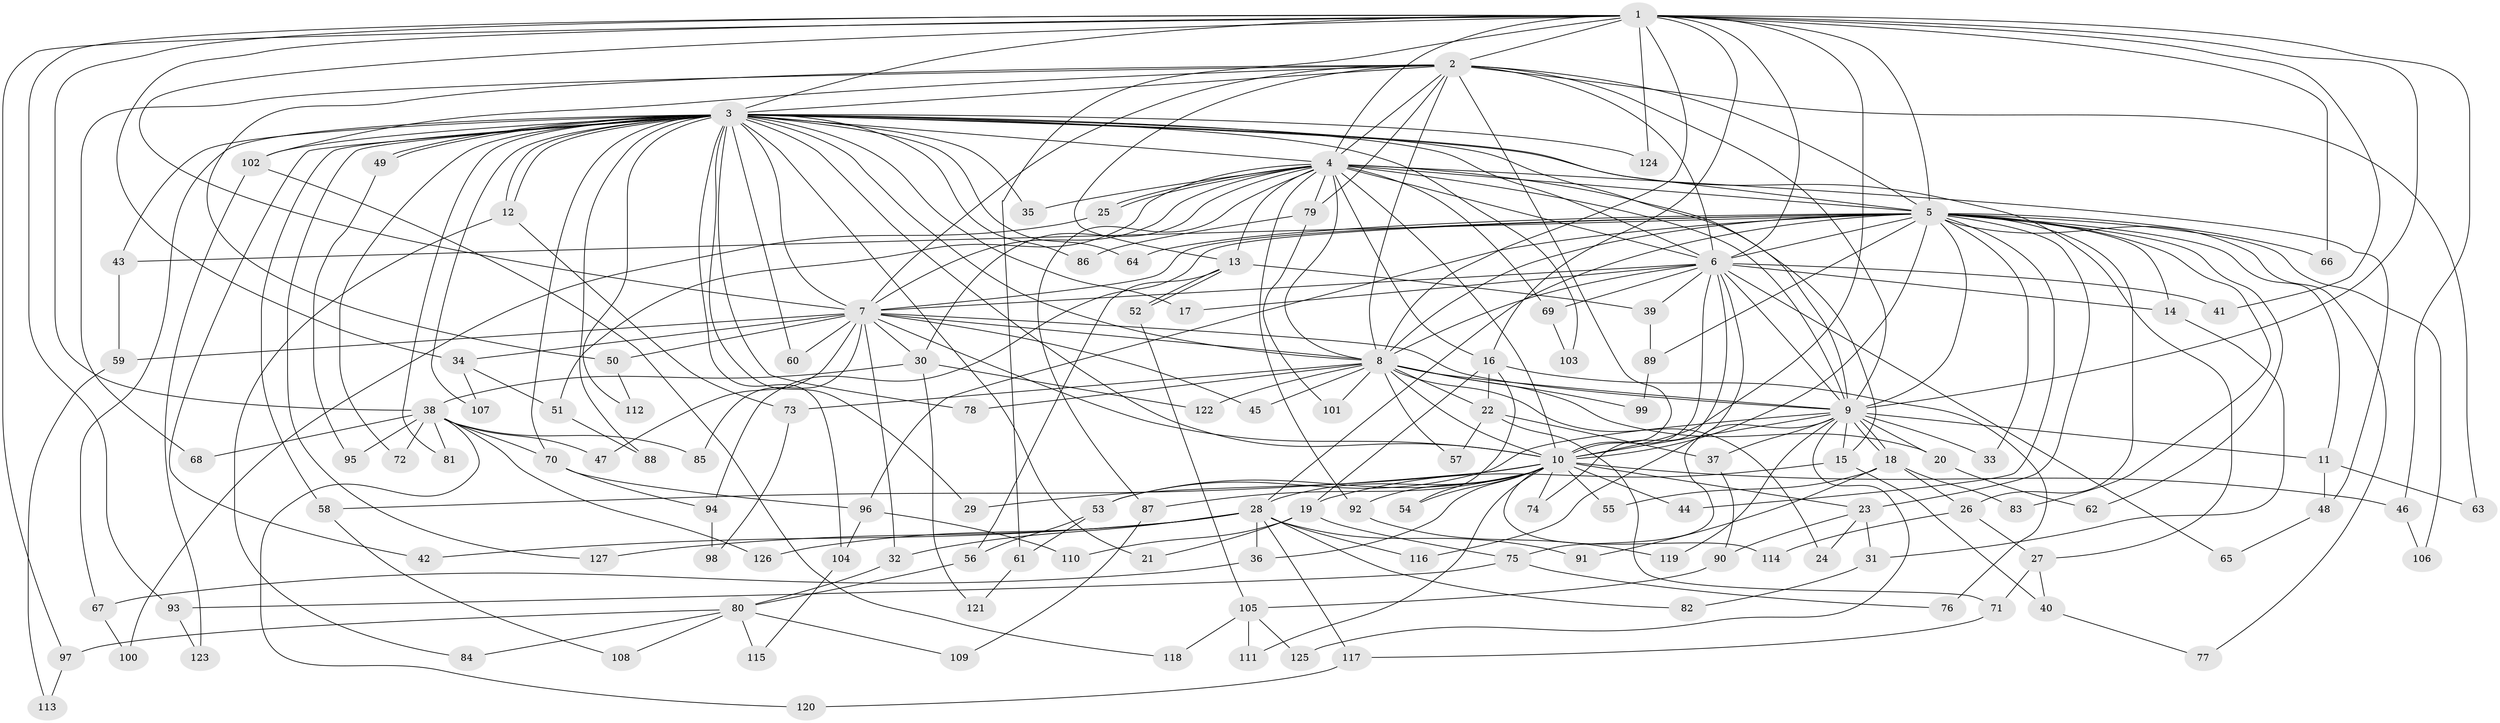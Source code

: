 // Generated by graph-tools (version 1.1) at 2025/44/03/09/25 04:44:48]
// undirected, 127 vertices, 279 edges
graph export_dot {
graph [start="1"]
  node [color=gray90,style=filled];
  1;
  2;
  3;
  4;
  5;
  6;
  7;
  8;
  9;
  10;
  11;
  12;
  13;
  14;
  15;
  16;
  17;
  18;
  19;
  20;
  21;
  22;
  23;
  24;
  25;
  26;
  27;
  28;
  29;
  30;
  31;
  32;
  33;
  34;
  35;
  36;
  37;
  38;
  39;
  40;
  41;
  42;
  43;
  44;
  45;
  46;
  47;
  48;
  49;
  50;
  51;
  52;
  53;
  54;
  55;
  56;
  57;
  58;
  59;
  60;
  61;
  62;
  63;
  64;
  65;
  66;
  67;
  68;
  69;
  70;
  71;
  72;
  73;
  74;
  75;
  76;
  77;
  78;
  79;
  80;
  81;
  82;
  83;
  84;
  85;
  86;
  87;
  88;
  89;
  90;
  91;
  92;
  93;
  94;
  95;
  96;
  97;
  98;
  99;
  100;
  101;
  102;
  103;
  104;
  105;
  106;
  107;
  108;
  109;
  110;
  111;
  112;
  113;
  114;
  115;
  116;
  117;
  118;
  119;
  120;
  121;
  122;
  123;
  124;
  125;
  126;
  127;
  1 -- 2;
  1 -- 3;
  1 -- 4;
  1 -- 5;
  1 -- 6;
  1 -- 7;
  1 -- 8;
  1 -- 9;
  1 -- 10;
  1 -- 16;
  1 -- 34;
  1 -- 38;
  1 -- 41;
  1 -- 46;
  1 -- 61;
  1 -- 66;
  1 -- 93;
  1 -- 97;
  1 -- 124;
  2 -- 3;
  2 -- 4;
  2 -- 5;
  2 -- 6;
  2 -- 7;
  2 -- 8;
  2 -- 9;
  2 -- 10;
  2 -- 13;
  2 -- 50;
  2 -- 63;
  2 -- 68;
  2 -- 79;
  2 -- 102;
  3 -- 4;
  3 -- 5;
  3 -- 6;
  3 -- 7;
  3 -- 8;
  3 -- 9;
  3 -- 10;
  3 -- 12;
  3 -- 12;
  3 -- 17;
  3 -- 21;
  3 -- 27;
  3 -- 29;
  3 -- 35;
  3 -- 42;
  3 -- 43;
  3 -- 49;
  3 -- 49;
  3 -- 58;
  3 -- 60;
  3 -- 64;
  3 -- 67;
  3 -- 70;
  3 -- 72;
  3 -- 78;
  3 -- 81;
  3 -- 86;
  3 -- 88;
  3 -- 102;
  3 -- 103;
  3 -- 104;
  3 -- 107;
  3 -- 112;
  3 -- 124;
  3 -- 127;
  4 -- 5;
  4 -- 6;
  4 -- 7;
  4 -- 8;
  4 -- 9;
  4 -- 10;
  4 -- 13;
  4 -- 15;
  4 -- 16;
  4 -- 25;
  4 -- 25;
  4 -- 30;
  4 -- 35;
  4 -- 48;
  4 -- 51;
  4 -- 69;
  4 -- 79;
  4 -- 87;
  4 -- 92;
  5 -- 6;
  5 -- 7;
  5 -- 8;
  5 -- 9;
  5 -- 10;
  5 -- 11;
  5 -- 14;
  5 -- 23;
  5 -- 26;
  5 -- 28;
  5 -- 33;
  5 -- 43;
  5 -- 44;
  5 -- 62;
  5 -- 64;
  5 -- 66;
  5 -- 77;
  5 -- 83;
  5 -- 89;
  5 -- 94;
  5 -- 96;
  5 -- 106;
  6 -- 7;
  6 -- 8;
  6 -- 9;
  6 -- 10;
  6 -- 14;
  6 -- 17;
  6 -- 39;
  6 -- 41;
  6 -- 65;
  6 -- 69;
  6 -- 74;
  6 -- 116;
  7 -- 8;
  7 -- 9;
  7 -- 10;
  7 -- 30;
  7 -- 32;
  7 -- 34;
  7 -- 45;
  7 -- 47;
  7 -- 50;
  7 -- 59;
  7 -- 60;
  7 -- 85;
  8 -- 9;
  8 -- 10;
  8 -- 20;
  8 -- 22;
  8 -- 24;
  8 -- 45;
  8 -- 57;
  8 -- 73;
  8 -- 78;
  8 -- 99;
  8 -- 101;
  8 -- 122;
  9 -- 10;
  9 -- 11;
  9 -- 15;
  9 -- 18;
  9 -- 18;
  9 -- 20;
  9 -- 33;
  9 -- 37;
  9 -- 53;
  9 -- 75;
  9 -- 119;
  9 -- 125;
  10 -- 23;
  10 -- 28;
  10 -- 29;
  10 -- 36;
  10 -- 44;
  10 -- 46;
  10 -- 53;
  10 -- 54;
  10 -- 55;
  10 -- 58;
  10 -- 74;
  10 -- 87;
  10 -- 92;
  10 -- 111;
  10 -- 114;
  11 -- 48;
  11 -- 63;
  12 -- 73;
  12 -- 84;
  13 -- 39;
  13 -- 52;
  13 -- 52;
  13 -- 56;
  14 -- 31;
  15 -- 19;
  15 -- 40;
  16 -- 19;
  16 -- 22;
  16 -- 54;
  16 -- 76;
  18 -- 26;
  18 -- 55;
  18 -- 83;
  18 -- 91;
  19 -- 21;
  19 -- 75;
  19 -- 110;
  20 -- 62;
  22 -- 37;
  22 -- 57;
  22 -- 71;
  23 -- 24;
  23 -- 31;
  23 -- 90;
  25 -- 100;
  26 -- 27;
  26 -- 114;
  27 -- 40;
  27 -- 71;
  28 -- 32;
  28 -- 36;
  28 -- 42;
  28 -- 82;
  28 -- 91;
  28 -- 116;
  28 -- 117;
  28 -- 126;
  28 -- 127;
  30 -- 38;
  30 -- 121;
  30 -- 122;
  31 -- 82;
  32 -- 80;
  34 -- 51;
  34 -- 107;
  36 -- 67;
  37 -- 90;
  38 -- 47;
  38 -- 68;
  38 -- 70;
  38 -- 72;
  38 -- 81;
  38 -- 85;
  38 -- 95;
  38 -- 120;
  38 -- 126;
  39 -- 89;
  40 -- 77;
  43 -- 59;
  46 -- 106;
  48 -- 65;
  49 -- 95;
  50 -- 112;
  51 -- 88;
  52 -- 105;
  53 -- 56;
  53 -- 61;
  56 -- 80;
  58 -- 108;
  59 -- 113;
  61 -- 121;
  67 -- 100;
  69 -- 103;
  70 -- 94;
  70 -- 96;
  71 -- 117;
  73 -- 98;
  75 -- 76;
  75 -- 93;
  79 -- 86;
  79 -- 101;
  80 -- 84;
  80 -- 97;
  80 -- 108;
  80 -- 109;
  80 -- 115;
  87 -- 109;
  89 -- 99;
  90 -- 105;
  92 -- 119;
  93 -- 123;
  94 -- 98;
  96 -- 104;
  96 -- 110;
  97 -- 113;
  102 -- 118;
  102 -- 123;
  104 -- 115;
  105 -- 111;
  105 -- 118;
  105 -- 125;
  117 -- 120;
}
